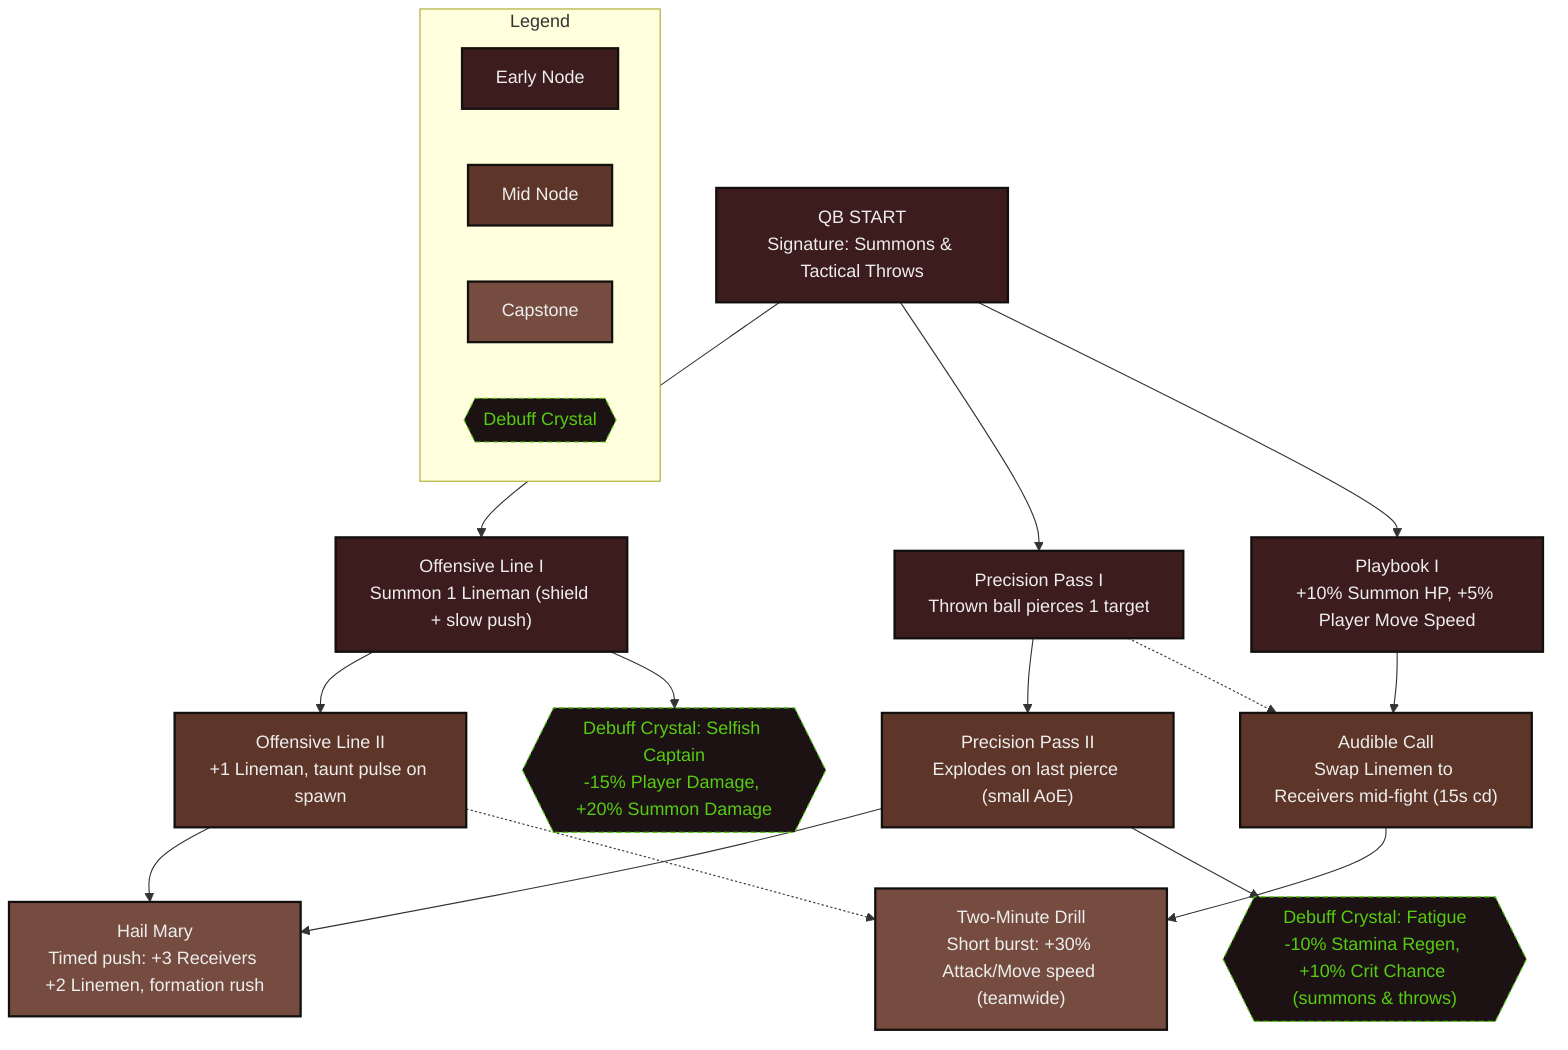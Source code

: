 flowchart TB
  %% Field of Horrors – QB (Quarterback) Skill Tree
  %% Tiering: Early → Mid → Capstone
  classDef early fill:#3c1c1c,stroke:#12100e,color:#eee,stroke-width:2px;
  classDef mid fill:#5d3529,stroke:#12100e,color:#eee,stroke-width:2px;
  classDef cap fill:#754c3f,stroke:#12100e,color:#eee,stroke-width:2px;
  classDef debuff fill:#1c1214,stroke:#57cc11,color:#57cc11,stroke-dasharray: 5 3;

  A["QB START<br/>Signature: Summons & Tactical Throws"]:::early

  %% Early Tier
  E1["Offensive Line I<br/>Summon 1 Lineman (shield + slow push)"]:::early
  E2["Precision Pass I<br/>Thrown ball pierces 1 target"]:::early
  E3["Playbook I<br/>+10% Summon HP, +5% Player Move Speed"]:::early
  D1{{"Debuff Crystal: Selfish Captain<br/>-15% Player Damage, +20% Summon Damage"}}:::debuff

  %% Mid Tier
  M1["Offensive Line II<br/>+1 Lineman, taunt pulse on spawn"]:::mid
  M2["Precision Pass II<br/>Explodes on last pierce (small AoE)"]:::mid
  M3["Audible Call<br/>Swap Linemen to Receivers mid-fight (15s cd)"]:::mid
  D2{{"Debuff Crystal: Fatigue<br/>-10% Stamina Regen, +10% Crit Chance (summons & throws)"}}:::debuff

  %% Capstone
  C1["Hail Mary<br/>Timed push: +3 Receivers +2 Linemen, formation rush"]:::cap
  C2["Two-Minute Drill<br/>Short burst: +30% Attack/Move speed (teamwide)"]:::cap

  %% Edges
  A --> E1 --> M1 --> C1
  A --> E2 --> M2 --> C1
  A --> E3 --> M3 --> C2
  E1 --> D1
  M2 --> D2
  E2 -.-> M3
  M1 -.-> C2

  %% Legend
  subgraph Legend
    L1["Early Node"]:::early
    L2["Mid Node"]:::mid
    L3["Capstone"]:::cap
    L4{{"Debuff Crystal"}}:::debuff
  end